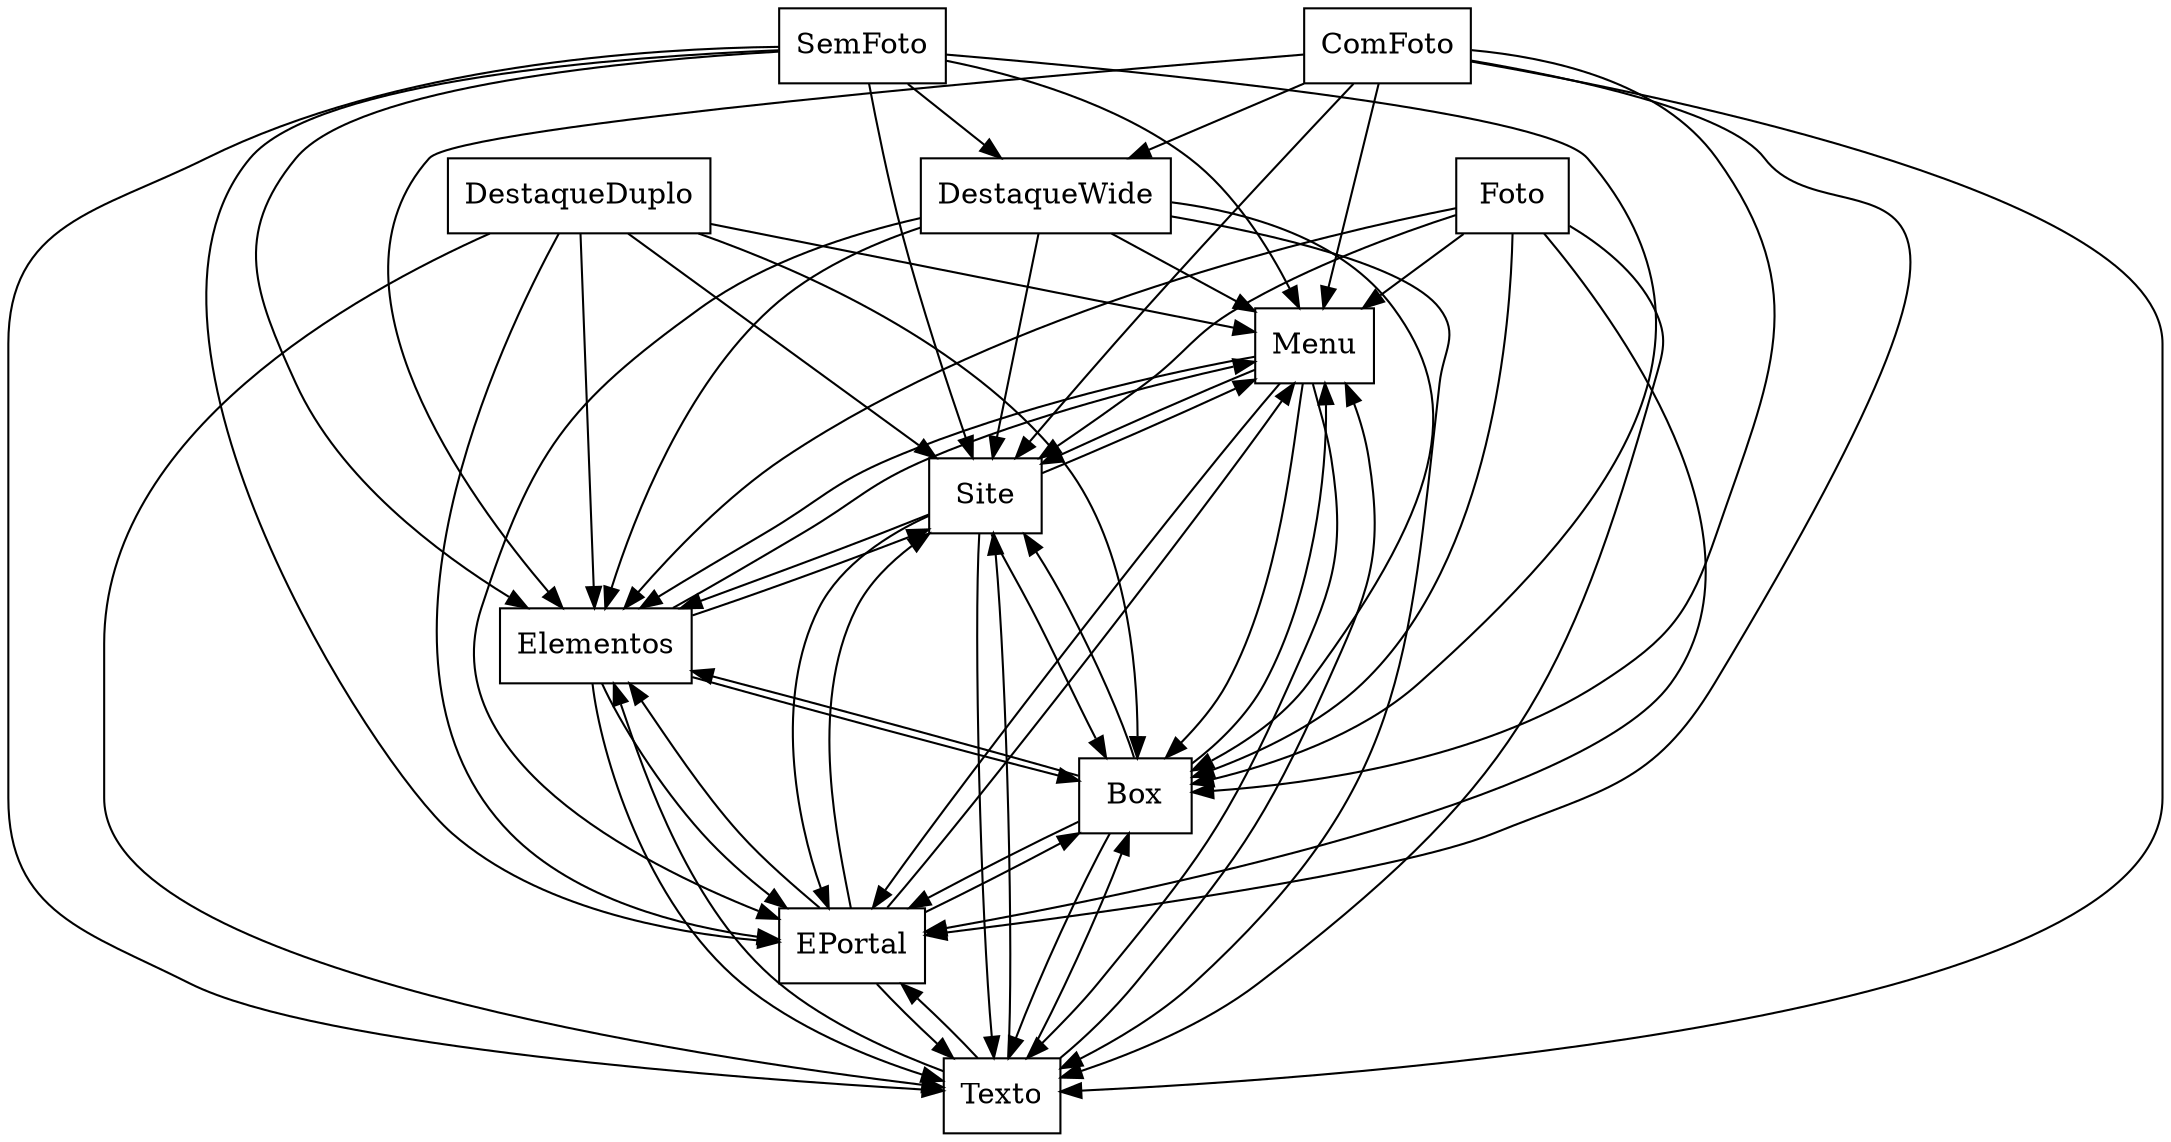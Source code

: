 digraph{
graph [rankdir=TB];
node [shape=box];
edge [arrowhead=normal];
0[label="Menu",]
1[label="Site",]
2[label="Texto",]
3[label="DestaqueDuplo",]
4[label="EPortal",]
5[label="Foto",]
6[label="SemFoto",]
7[label="Box",]
8[label="DestaqueWide",]
9[label="Elementos",]
10[label="ComFoto",]
0->1[label="",]
0->2[label="",]
0->4[label="",]
0->7[label="",]
0->9[label="",]
1->0[label="",]
1->2[label="",]
1->4[label="",]
1->7[label="",]
1->9[label="",]
2->0[label="",]
2->1[label="",]
2->4[label="",]
2->7[label="",]
2->9[label="",]
3->0[label="",]
3->1[label="",]
3->2[label="",]
3->4[label="",]
3->7[label="",]
3->9[label="",]
4->0[label="",]
4->1[label="",]
4->2[label="",]
4->7[label="",]
4->9[label="",]
5->0[label="",]
5->1[label="",]
5->2[label="",]
5->4[label="",]
5->7[label="",]
5->9[label="",]
6->0[label="",]
6->1[label="",]
6->2[label="",]
6->4[label="",]
6->7[label="",]
6->8[label="",]
6->9[label="",]
7->0[label="",]
7->1[label="",]
7->2[label="",]
7->4[label="",]
7->9[label="",]
8->0[label="",]
8->1[label="",]
8->2[label="",]
8->4[label="",]
8->7[label="",]
8->9[label="",]
9->0[label="",]
9->1[label="",]
9->2[label="",]
9->4[label="",]
9->7[label="",]
10->0[label="",]
10->1[label="",]
10->2[label="",]
10->4[label="",]
10->7[label="",]
10->8[label="",]
10->9[label="",]
}

